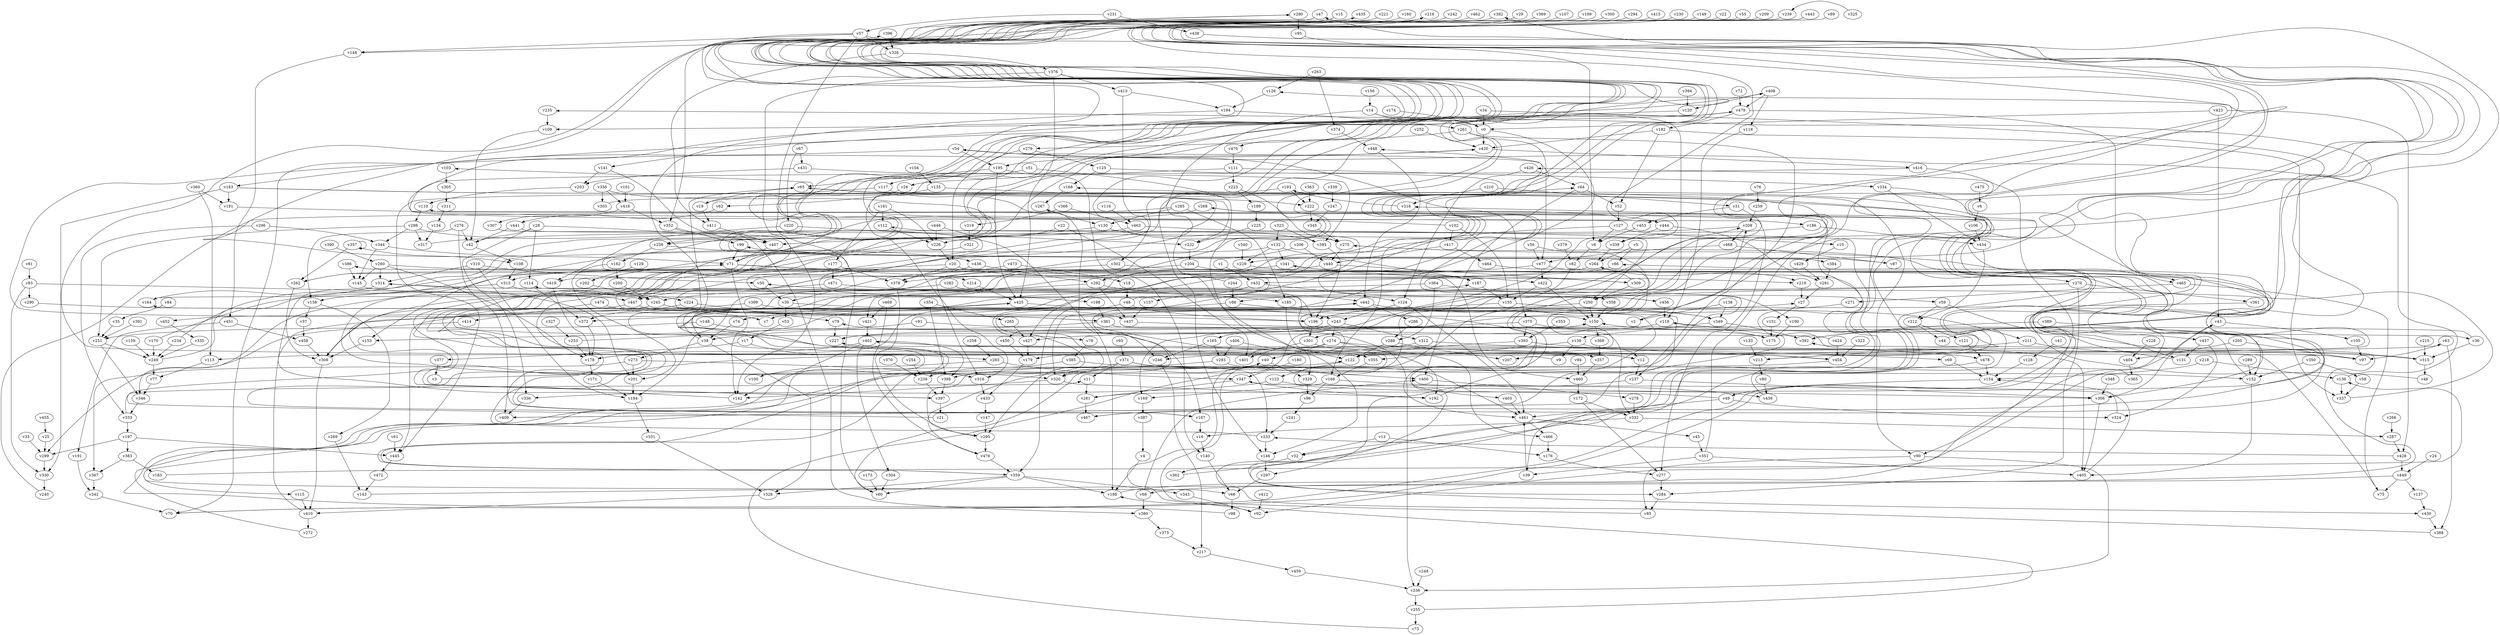 // Benchmark game 710 - 480 vertices
// time_bound: 192
// targets: v464
digraph G {
    v0 [name="v0", player=1];
    v1 [name="v1", player=0];
    v2 [name="v2", player=1];
    v3 [name="v3", player=1];
    v4 [name="v4", player=1];
    v5 [name="v5", player=0];
    v6 [name="v6", player=1];
    v7 [name="v7", player=0];
    v8 [name="v8", player=0];
    v9 [name="v9", player=0];
    v10 [name="v10", player=0];
    v11 [name="v11", player=0];
    v12 [name="v12", player=0];
    v13 [name="v13", player=0];
    v14 [name="v14", player=0];
    v15 [name="v15", player=0];
    v16 [name="v16", player=1];
    v17 [name="v17", player=0];
    v18 [name="v18", player=1];
    v19 [name="v19", player=0];
    v20 [name="v20", player=1];
    v21 [name="v21", player=0];
    v22 [name="v22", player=1];
    v23 [name="v23", player=0];
    v24 [name="v24", player=0];
    v25 [name="v25", player=0];
    v26 [name="v26", player=0];
    v27 [name="v27", player=0];
    v28 [name="v28", player=0];
    v29 [name="v29", player=1];
    v30 [name="v30", player=1];
    v31 [name="v31", player=0];
    v32 [name="v32", player=0];
    v33 [name="v33", player=1];
    v34 [name="v34", player=0];
    v35 [name="v35", player=0];
    v36 [name="v36", player=1];
    v37 [name="v37", player=0];
    v38 [name="v38", player=0];
    v39 [name="v39", player=0];
    v40 [name="v40", player=0];
    v41 [name="v41", player=0];
    v42 [name="v42", player=1];
    v43 [name="v43", player=1];
    v44 [name="v44", player=0];
    v45 [name="v45", player=1];
    v46 [name="v46", player=0];
    v47 [name="v47", player=0];
    v48 [name="v48", player=0];
    v49 [name="v49", player=1];
    v50 [name="v50", player=1];
    v51 [name="v51", player=1];
    v52 [name="v52", player=0];
    v53 [name="v53", player=0];
    v54 [name="v54", player=1];
    v55 [name="v55", player=1];
    v56 [name="v56", player=0];
    v57 [name="v57", player=1];
    v58 [name="v58", player=0];
    v59 [name="v59", player=1];
    v60 [name="v60", player=0];
    v61 [name="v61", player=0];
    v62 [name="v62", player=0];
    v63 [name="v63", player=0];
    v64 [name="v64", player=0];
    v65 [name="v65", player=1];
    v66 [name="v66", player=1];
    v67 [name="v67", player=1];
    v68 [name="v68", player=0];
    v69 [name="v69", player=1];
    v70 [name="v70", player=1];
    v71 [name="v71", player=0];
    v72 [name="v72", player=1];
    v73 [name="v73", player=1];
    v74 [name="v74", player=1];
    v75 [name="v75", player=1];
    v76 [name="v76", player=1];
    v77 [name="v77", player=1];
    v78 [name="v78", player=1];
    v79 [name="v79", player=1];
    v80 [name="v80", player=0];
    v81 [name="v81", player=0];
    v82 [name="v82", player=0];
    v83 [name="v83", player=0];
    v84 [name="v84", player=0];
    v85 [name="v85", player=0];
    v86 [name="v86", player=0];
    v87 [name="v87", player=1];
    v88 [name="v88", player=0];
    v89 [name="v89", player=1];
    v90 [name="v90", player=1];
    v91 [name="v91", player=0];
    v92 [name="v92", player=0];
    v93 [name="v93", player=0];
    v94 [name="v94", player=1];
    v95 [name="v95", player=1];
    v96 [name="v96", player=0];
    v97 [name="v97", player=1];
    v98 [name="v98", player=0];
    v99 [name="v99", player=1];
    v100 [name="v100", player=0];
    v101 [name="v101", player=1];
    v102 [name="v102", player=0];
    v103 [name="v103", player=0];
    v104 [name="v104", player=1];
    v105 [name="v105", player=0];
    v106 [name="v106", player=0];
    v107 [name="v107", player=0];
    v108 [name="v108", player=1];
    v109 [name="v109", player=0];
    v110 [name="v110", player=1];
    v111 [name="v111", player=1];
    v112 [name="v112", player=0];
    v113 [name="v113", player=1];
    v114 [name="v114", player=0];
    v115 [name="v115", player=1];
    v116 [name="v116", player=0];
    v117 [name="v117", player=0];
    v118 [name="v118", player=1];
    v119 [name="v119", player=1];
    v120 [name="v120", player=0];
    v121 [name="v121", player=0];
    v122 [name="v122", player=0];
    v123 [name="v123", player=0];
    v124 [name="v124", player=0];
    v125 [name="v125", player=1];
    v126 [name="v126", player=0];
    v127 [name="v127", player=0];
    v128 [name="v128", player=0];
    v129 [name="v129", player=0];
    v130 [name="v130", player=0];
    v131 [name="v131", player=1];
    v132 [name="v132", player=0];
    v133 [name="v133", player=0];
    v134 [name="v134", player=1];
    v135 [name="v135", player=1];
    v136 [name="v136", player=0];
    v137 [name="v137", player=1];
    v138 [name="v138", player=0];
    v139 [name="v139", player=1];
    v140 [name="v140", player=1];
    v141 [name="v141", player=0];
    v142 [name="v142", player=1];
    v143 [name="v143", player=0];
    v144 [name="v144", player=1];
    v145 [name="v145", player=0];
    v146 [name="v146", player=1];
    v147 [name="v147", player=1];
    v148 [name="v148", player=1];
    v149 [name="v149", player=0];
    v150 [name="v150", player=0];
    v151 [name="v151", player=0];
    v152 [name="v152", player=0];
    v153 [name="v153", player=0];
    v154 [name="v154", player=1];
    v155 [name="v155", player=0];
    v156 [name="v156", player=1];
    v157 [name="v157", player=1];
    v158 [name="v158", player=0];
    v159 [name="v159", player=0];
    v160 [name="v160", player=1];
    v161 [name="v161", player=0];
    v162 [name="v162", player=0];
    v163 [name="v163", player=0];
    v164 [name="v164", player=1];
    v165 [name="v165", player=0];
    v166 [name="v166", player=1];
    v167 [name="v167", player=0];
    v168 [name="v168", player=1];
    v169 [name="v169", player=0];
    v170 [name="v170", player=1];
    v171 [name="v171", player=1];
    v172 [name="v172", player=0];
    v173 [name="v173", player=1];
    v174 [name="v174", player=1];
    v175 [name="v175", player=1];
    v176 [name="v176", player=1];
    v177 [name="v177", player=0];
    v178 [name="v178", player=1];
    v179 [name="v179", player=1];
    v180 [name="v180", player=1];
    v181 [name="v181", player=1];
    v182 [name="v182", player=1];
    v183 [name="v183", player=1];
    v184 [name="v184", player=1];
    v185 [name="v185", player=0];
    v186 [name="v186", player=1];
    v187 [name="v187", player=0];
    v188 [name="v188", player=0];
    v189 [name="v189", player=0];
    v190 [name="v190", player=0];
    v191 [name="v191", player=0];
    v192 [name="v192", player=0];
    v193 [name="v193", player=1];
    v194 [name="v194", player=1];
    v195 [name="v195", player=0];
    v196 [name="v196", player=0];
    v197 [name="v197", player=0];
    v198 [name="v198", player=1];
    v199 [name="v199", player=1];
    v200 [name="v200", player=1];
    v201 [name="v201", player=0];
    v202 [name="v202", player=1];
    v203 [name="v203", player=1];
    v204 [name="v204", player=1];
    v205 [name="v205", player=0];
    v206 [name="v206", player=0];
    v207 [name="v207", player=1];
    v208 [name="v208", player=1];
    v209 [name="v209", player=1];
    v210 [name="v210", player=1];
    v211 [name="v211", player=1];
    v212 [name="v212", player=0];
    v213 [name="v213", player=1];
    v214 [name="v214", player=1];
    v215 [name="v215", player=0];
    v216 [name="v216", player=0];
    v217 [name="v217", player=0];
    v218 [name="v218", player=1];
    v219 [name="v219", player=1];
    v220 [name="v220", player=1];
    v221 [name="v221", player=1];
    v222 [name="v222", player=0];
    v223 [name="v223", player=0];
    v224 [name="v224", player=1];
    v225 [name="v225", player=0];
    v226 [name="v226", player=1];
    v227 [name="v227", player=1];
    v228 [name="v228", player=0];
    v229 [name="v229", player=0];
    v230 [name="v230", player=0];
    v231 [name="v231", player=0];
    v232 [name="v232", player=0];
    v233 [name="v233", player=1];
    v234 [name="v234", player=0];
    v235 [name="v235", player=1];
    v236 [name="v236", player=0];
    v237 [name="v237", player=0];
    v238 [name="v238", player=1];
    v239 [name="v239", player=0];
    v240 [name="v240", player=0];
    v241 [name="v241", player=0];
    v242 [name="v242", player=0];
    v243 [name="v243", player=1];
    v244 [name="v244", player=1];
    v245 [name="v245", player=0];
    v246 [name="v246", player=1];
    v247 [name="v247", player=1];
    v248 [name="v248", player=0];
    v249 [name="v249", player=1];
    v250 [name="v250", player=0];
    v251 [name="v251", player=1];
    v252 [name="v252", player=1];
    v253 [name="v253", player=0];
    v254 [name="v254", player=1];
    v255 [name="v255", player=1];
    v256 [name="v256", player=0];
    v257 [name="v257", player=1];
    v258 [name="v258", player=1];
    v259 [name="v259", player=0];
    v260 [name="v260", player=1];
    v261 [name="v261", player=1];
    v262 [name="v262", player=0];
    v263 [name="v263", player=1];
    v264 [name="v264", player=1];
    v265 [name="v265", player=1];
    v266 [name="v266", player=1];
    v267 [name="v267", player=1];
    v268 [name="v268", player=0];
    v269 [name="v269", player=1];
    v270 [name="v270", player=1];
    v271 [name="v271", player=1];
    v272 [name="v272", player=1];
    v273 [name="v273", player=1];
    v274 [name="v274", player=1];
    v275 [name="v275", player=0];
    v276 [name="v276", player=1];
    v277 [name="v277", player=1];
    v278 [name="v278", player=1];
    v279 [name="v279", player=0];
    v280 [name="v280", player=1];
    v281 [name="v281", player=1];
    v282 [name="v282", player=0];
    v283 [name="v283", player=0];
    v284 [name="v284", player=1];
    v285 [name="v285", player=1];
    v286 [name="v286", player=0];
    v287 [name="v287", player=0];
    v288 [name="v288", player=0];
    v289 [name="v289", player=1];
    v290 [name="v290", player=0];
    v291 [name="v291", player=0];
    v292 [name="v292", player=1];
    v293 [name="v293", player=1];
    v294 [name="v294", player=1];
    v295 [name="v295", player=0];
    v296 [name="v296", player=1];
    v297 [name="v297", player=0];
    v298 [name="v298", player=1];
    v299 [name="v299", player=1];
    v300 [name="v300", player=0];
    v301 [name="v301", player=1];
    v302 [name="v302", player=0];
    v303 [name="v303", player=0];
    v304 [name="v304", player=0];
    v305 [name="v305", player=0];
    v306 [name="v306", player=0];
    v307 [name="v307", player=1];
    v308 [name="v308", player=0];
    v309 [name="v309", player=1];
    v310 [name="v310", player=0];
    v311 [name="v311", player=1];
    v312 [name="v312", player=1];
    v313 [name="v313", player=1];
    v314 [name="v314", player=1];
    v315 [name="v315", player=1];
    v316 [name="v316", player=0];
    v317 [name="v317", player=0];
    v318 [name="v318", player=0];
    v319 [name="v319", player=0];
    v320 [name="v320", player=1];
    v321 [name="v321", player=0];
    v322 [name="v322", player=0];
    v323 [name="v323", player=0];
    v324 [name="v324", player=0];
    v325 [name="v325", player=1];
    v326 [name="v326", player=0];
    v327 [name="v327", player=0];
    v328 [name="v328", player=1];
    v329 [name="v329", player=0];
    v330 [name="v330", player=0];
    v331 [name="v331", player=1];
    v332 [name="v332", player=1];
    v333 [name="v333", player=1];
    v334 [name="v334", player=0];
    v335 [name="v335", player=1];
    v336 [name="v336", player=1];
    v337 [name="v337", player=1];
    v338 [name="v338", player=1];
    v339 [name="v339", player=1];
    v340 [name="v340", player=0];
    v341 [name="v341", player=0];
    v342 [name="v342", player=0];
    v343 [name="v343", player=0];
    v344 [name="v344", player=0];
    v345 [name="v345", player=1];
    v346 [name="v346", player=0];
    v347 [name="v347", player=1];
    v348 [name="v348", player=1];
    v349 [name="v349", player=0];
    v350 [name="v350", player=0];
    v351 [name="v351", player=0];
    v352 [name="v352", player=0];
    v353 [name="v353", player=0];
    v354 [name="v354", player=1];
    v355 [name="v355", player=0];
    v356 [name="v356", player=1];
    v357 [name="v357", player=1];
    v358 [name="v358", player=0];
    v359 [name="v359", player=1];
    v360 [name="v360", player=1];
    v361 [name="v361", player=1];
    v362 [name="v362", player=1];
    v363 [name="v363", player=0];
    v364 [name="v364", player=1];
    v365 [name="v365", player=1];
    v366 [name="v366", player=1];
    v367 [name="v367", player=0];
    v368 [name="v368", player=0];
    v369 [name="v369", player=1];
    v370 [name="v370", player=0];
    v371 [name="v371", player=0];
    v372 [name="v372", player=1];
    v373 [name="v373", player=0];
    v374 [name="v374", player=1];
    v375 [name="v375", player=0];
    v376 [name="v376", player=0];
    v377 [name="v377", player=0];
    v378 [name="v378", player=1];
    v379 [name="v379", player=1];
    v380 [name="v380", player=1];
    v381 [name="v381", player=0];
    v382 [name="v382", player=0];
    v383 [name="v383", player=1];
    v384 [name="v384", player=1];
    v385 [name="v385", player=0];
    v386 [name="v386", player=1];
    v387 [name="v387", player=1];
    v388 [name="v388", player=1];
    v389 [name="v389", player=1];
    v390 [name="v390", player=0];
    v391 [name="v391", player=1];
    v392 [name="v392", player=1];
    v393 [name="v393", player=0];
    v394 [name="v394", player=0];
    v395 [name="v395", player=1];
    v396 [name="v396", player=0];
    v397 [name="v397", player=1];
    v398 [name="v398", player=0];
    v399 [name="v399", player=0];
    v400 [name="v400", player=1];
    v401 [name="v401", player=1];
    v402 [name="v402", player=1];
    v403 [name="v403", player=1];
    v404 [name="v404", player=0];
    v405 [name="v405", player=0];
    v406 [name="v406", player=0];
    v407 [name="v407", player=0];
    v408 [name="v408", player=0];
    v409 [name="v409", player=0];
    v410 [name="v410", player=0];
    v411 [name="v411", player=0];
    v412 [name="v412", player=1];
    v413 [name="v413", player=1];
    v414 [name="v414", player=0];
    v415 [name="v415", player=1];
    v416 [name="v416", player=1];
    v417 [name="v417", player=1];
    v418 [name="v418", player=0];
    v419 [name="v419", player=1];
    v420 [name="v420", player=0];
    v421 [name="v421", player=1];
    v422 [name="v422", player=0];
    v423 [name="v423", player=0];
    v424 [name="v424", player=0];
    v425 [name="v425", player=0];
    v426 [name="v426", player=1];
    v427 [name="v427", player=1];
    v428 [name="v428", player=1];
    v429 [name="v429", player=0];
    v430 [name="v430", player=1];
    v431 [name="v431", player=1];
    v432 [name="v432", player=1];
    v433 [name="v433", player=1];
    v434 [name="v434", player=1];
    v435 [name="v435", player=0];
    v436 [name="v436", player=1];
    v437 [name="v437", player=1];
    v438 [name="v438", player=0];
    v439 [name="v439", player=1];
    v440 [name="v440", player=1];
    v441 [name="v441", player=1];
    v442 [name="v442", player=1];
    v443 [name="v443", player=0];
    v444 [name="v444", player=0];
    v445 [name="v445", player=1];
    v446 [name="v446", player=1];
    v447 [name="v447", player=0];
    v448 [name="v448", player=1];
    v449 [name="v449", player=1];
    v450 [name="v450", player=1];
    v451 [name="v451", player=1];
    v452 [name="v452", player=1];
    v453 [name="v453", player=0];
    v454 [name="v454", player=1];
    v455 [name="v455", player=0];
    v456 [name="v456", player=0];
    v457 [name="v457", player=0];
    v458 [name="v458", player=0];
    v459 [name="v459", player=1];
    v460 [name="v460", player=0];
    v461 [name="v461", player=1];
    v462 [name="v462", player=0];
    v463 [name="v463", player=0];
    v464 [name="v464", player=1, target=1];
    v465 [name="v465", player=1];
    v466 [name="v466", player=1];
    v467 [name="v467", player=1];
    v468 [name="v468", player=1];
    v469 [name="v469", player=1];
    v470 [name="v470", player=0];
    v471 [name="v471", player=1];
    v472 [name="v472", player=0];
    v473 [name="v473", player=0];
    v474 [name="v474", player=1];
    v475 [name="v475", player=1];
    v476 [name="v476", player=0];
    v477 [name="v477", player=1];
    v478 [name="v478", player=0];
    v479 [name="v479", player=1];

    v0 -> v454 [constraint="t mod 2 == 1"];
    v1 -> v432;
    v2 -> v208 [constraint="t mod 5 == 2"];
    v3 -> v114 [constraint="t < 10"];
    v4 -> v188;
    v5 -> v264;
    v6 -> v106;
    v7 -> v420 [constraint="t >= 3"];
    v8 -> v82;
    v9 -> v280 [constraint="t >= 1"];
    v10 -> v429;
    v11 -> v281;
    v12 -> v237;
    v13 -> v32;
    v14 -> v250;
    v15 -> v141 [constraint="t >= 1"];
    v16 -> v140;
    v17 -> v377;
    v18 -> v48;
    v19 -> v411;
    v20 -> v378 [constraint="t < 7"];
    v21 -> v425 [constraint="t >= 1"];
    v22 -> v196 [constraint="t >= 4"];
    v23 -> v401;
    v24 -> v449;
    v25 -> v299;
    v26 -> v316;
    v27 -> v151;
    v28 -> v42;
    v29 -> v470 [constraint="t >= 4"];
    v30 -> v409 [constraint="t >= 3"];
    v31 -> v453;
    v32 -> v362;
    v33 -> v299;
    v34 -> v306 [constraint="t >= 4"];
    v35 -> v251;
    v36 -> v450 [constraint="t >= 5"];
    v37 -> v458;
    v38 -> v273;
    v39 -> v461;
    v40 -> v329;
    v41 -> v128;
    v42 -> v108;
    v43 -> v306;
    v44 -> v47 [constraint="t >= 3"];
    v45 -> v351;
    v46 -> v168 [constraint="t mod 3 == 2"];
    v47 -> v186 [constraint="t < 7"];
    v48 -> v386 [constraint="t < 10"];
    v49 -> v126 [constraint="t >= 1"];
    v50 -> v30;
    v51 -> v122;
    v52 -> v127;
    v53 -> v17;
    v54 -> v375;
    v55 -> v196 [constraint="t >= 4"];
    v56 -> v403 [constraint="t < 8"];
    v57 -> v326;
    v58 -> v337;
    v59 -> v70 [constraint="t >= 5"];
    v60 -> v40 [constraint="t >= 5"];
    v61 -> v445;
    v62 -> v441;
    v63 -> v97;
    v64 -> v400;
    v65 -> v19;
    v66 -> v98;
    v67 -> v431;
    v68 -> v400;
    v69 -> v154;
    v70 -> v275 [constraint="t < 12"];
    v71 -> v142;
    v72 -> v479;
    v73 -> v150 [constraint="t mod 2 == 0"];
    v74 -> v38;
    v75 -> v402 [constraint="t < 10"];
    v76 -> v259;
    v77 -> v346;
    v78 -> v385;
    v79 -> v227;
    v80 -> v439;
    v81 -> v83;
    v82 -> v227 [constraint="t >= 5"];
    v83 -> v447;
    v84 -> v35;
    v85 -> v208 [constraint="t mod 5 == 0"];
    v86 -> v115 [constraint="t mod 2 == 1"];
    v87 -> v99 [constraint="t mod 3 == 2"];
    v88 -> v349;
    v89 -> v92 [constraint="t < 14"];
    v90 -> v236;
    v91 -> v236;
    v92 -> v188 [constraint="t mod 3 == 2"];
    v93 -> v371;
    v94 -> v460;
    v95 -> v229 [constraint="t mod 2 == 1"];
    v96 -> v241;
    v97 -> v268 [constraint="t >= 4"];
    v98 -> v479 [constraint="t mod 4 == 1"];
    v99 -> v71;
    v100 -> v122 [constraint="t < 12"];
    v101 -> v418;
    v102 -> v216 [constraint="t >= 5"];
    v103 -> v305;
    v104 -> v135;
    v105 -> v97;
    v106 -> v434;
    v107 -> v447 [constraint="t >= 4"];
    v108 -> v313;
    v109 -> v42;
    v110 -> v298;
    v111 -> v26;
    v112 -> v226;
    v113 -> v77;
    v114 -> v372;
    v115 -> v410;
    v116 -> v463;
    v117 -> v19;
    v118 -> v119;
    v119 -> v457;
    v120 -> v163 [constraint="t < 7"];
    v121 -> v478;
    v122 -> v426 [constraint="t < 7"];
    v123 -> v306;
    v124 -> v461;
    v125 -> v456 [constraint="t mod 5 == 0"];
    v126 -> v194;
    v127 -> v10;
    v128 -> v154;
    v129 -> v202;
    v130 -> v407;
    v131 -> v267 [constraint="t mod 2 == 1"];
    v132 -> v341;
    v133 -> v213;
    v134 -> v317;
    v135 -> v232;
    v136 -> v54 [constraint="t >= 2"];
    v137 -> v430;
    v138 -> v349;
    v139 -> v405;
    v140 -> v66;
    v141 -> v407;
    v142 -> v27 [constraint="t >= 5"];
    v143 -> v392 [constraint="t mod 4 == 3"];
    v144 -> v451;
    v145 -> v190 [constraint="t >= 3"];
    v146 -> v297;
    v147 -> v295;
    v148 -> v251;
    v149 -> v246 [constraint="t < 13"];
    v150 -> v368;
    v151 -> v175;
    v152 -> v341 [constraint="t < 5"];
    v153 -> v308;
    v154 -> v49;
    v155 -> v320;
    v156 -> v14;
    v157 -> v437;
    v158 -> v269;
    v159 -> v249;
    v160 -> v384 [constraint="t mod 3 == 1"];
    v161 -> v177;
    v162 -> v200;
    v163 -> v39 [constraint="t < 5"];
    v164 -> v264 [constraint="t >= 1"];
    v165 -> v293;
    v166 -> v439;
    v167 -> v16;
    v168 -> v267;
    v169 -> v387;
    v170 -> v187 [constraint="t < 15"];
    v171 -> v184;
    v172 -> v277;
    v173 -> v60;
    v174 -> v0;
    v175 -> v79 [constraint="t mod 3 == 2"];
    v176 -> v277;
    v177 -> v378;
    v178 -> v171;
    v179 -> v433;
    v180 -> v347;
    v181 -> v213 [constraint="t mod 3 == 2"];
    v182 -> v337;
    v183 -> v136 [constraint="t < 9"];
    v184 -> v331;
    v185 -> v355;
    v186 -> v338;
    v187 -> v155;
    v188 -> v43 [constraint="t >= 2"];
    v189 -> v225;
    v190 -> v175;
    v191 -> v342;
    v192 -> v164 [constraint="t >= 4"];
    v193 -> v222;
    v194 -> v261;
    v195 -> v140;
    v196 -> v301;
    v197 -> v299;
    v198 -> v381;
    v199 -> v478 [constraint="t >= 3"];
    v200 -> v245;
    v201 -> v184;
    v202 -> v245;
    v203 -> v110;
    v204 -> v316;
    v205 -> v97;
    v206 -> v12 [constraint="t >= 3"];
    v207 -> v235 [constraint="t >= 5"];
    v208 -> v167 [constraint="t < 9"];
    v209 -> v461 [constraint="t >= 4"];
    v210 -> v31;
    v211 -> v207;
    v212 -> v121;
    v213 -> v80;
    v214 -> v425;
    v215 -> v315;
    v216 -> v275 [constraint="t >= 2"];
    v217 -> v459;
    v218 -> v136;
    v219 -> v27;
    v220 -> v419;
    v221 -> v346 [constraint="t mod 2 == 1"];
    v222 -> v345;
    v223 -> v189;
    v224 -> v372;
    v225 -> v232;
    v226 -> v20;
    v227 -> v110 [constraint="t mod 5 == 1"];
    v228 -> v404;
    v229 -> v467 [constraint="t >= 2"];
    v230 -> v359 [constraint="t < 9"];
    v231 -> v57;
    v232 -> v204;
    v233 -> v63 [constraint="t >= 4"];
    v234 -> v280 [constraint="t mod 3 == 1"];
    v235 -> v109;
    v236 -> v255;
    v237 -> v306;
    v238 -> v397;
    v239 -> v430 [constraint="t < 5"];
    v240 -> v396 [constraint="t >= 1"];
    v241 -> v233;
    v242 -> v320 [constraint="t >= 3"];
    v243 -> v312;
    v244 -> v262 [constraint="t < 15"];
    v245 -> v452;
    v246 -> v217;
    v247 -> v345;
    v248 -> v236;
    v249 -> v103 [constraint="t >= 2"];
    v250 -> v295 [constraint="t >= 1"];
    v251 -> v249;
    v252 -> v420;
    v253 -> v448 [constraint="t < 9"];
    v254 -> v238;
    v255 -> v227 [constraint="t < 5"];
    v256 -> v358 [constraint="t mod 5 == 0"];
    v257 -> v460;
    v258 -> v283;
    v259 -> v208;
    v260 -> v32 [constraint="t mod 2 == 0"];
    v261 -> v237;
    v262 -> v308;
    v263 -> v126;
    v264 -> v219;
    v265 -> v427;
    v266 -> v287;
    v267 -> v130;
    v268 -> v444;
    v269 -> v143;
    v270 -> v88 [constraint="t < 5"];
    v271 -> v301 [constraint="t mod 5 == 1"];
    v272 -> v442 [constraint="t >= 4"];
    v273 -> v367;
    v274 -> v192;
    v275 -> v440;
    v276 -> v42;
    v277 -> v284;
    v278 -> v332;
    v279 -> v20;
    v280 -> v95;
    v281 -> v467;
    v282 -> v245;
    v283 -> v100;
    v284 -> v85;
    v285 -> v436 [constraint="t mod 3 == 2"];
    v286 -> v288;
    v287 -> v428;
    v288 -> v207;
    v289 -> v152;
    v290 -> v284 [constraint="t >= 5"];
    v291 -> v27;
    v292 -> v442;
    v293 -> v400;
    v294 -> v372 [constraint="t < 8"];
    v295 -> v476;
    v296 -> v333;
    v297 -> v66;
    v298 -> v188;
    v299 -> v330;
    v300 -> v144 [constraint="t >= 3"];
    v301 -> v466;
    v302 -> v270;
    v303 -> v64 [constraint="t mod 3 == 0"];
    v304 -> v60;
    v305 -> v311;
    v306 -> v405;
    v307 -> v419 [constraint="t mod 3 == 1"];
    v308 -> v410;
    v309 -> v262 [constraint="t mod 2 == 1"];
    v310 -> v314;
    v311 -> v134;
    v312 -> v69;
    v313 -> v224;
    v314 -> v164;
    v315 -> v318 [constraint="t mod 2 == 1"];
    v316 -> v433;
    v317 -> v382 [constraint="t < 15"];
    v318 -> v193 [constraint="t >= 5"];
    v319 -> v321;
    v320 -> v142;
    v321 -> v219 [constraint="t < 11"];
    v322 -> v454;
    v323 -> v132;
    v324 -> v154;
    v325 -> v239 [constraint="t < 8"];
    v326 -> v376;
    v327 -> v253;
    v328 -> v410;
    v329 -> v96;
    v330 -> v240;
    v331 -> v328;
    v332 -> v287;
    v333 -> v11 [constraint="t mod 2 == 0"];
    v334 -> v36 [constraint="t mod 5 == 3"];
    v335 -> v249;
    v336 -> v409;
    v337 -> v50 [constraint="t >= 2"];
    v338 -> v264;
    v339 -> v247;
    v340 -> v229;
    v341 -> v422;
    v342 -> v70;
    v343 -> v92;
    v344 -> v145;
    v345 -> v275;
    v346 -> v333;
    v347 -> v192;
    v348 -> v306;
    v349 -> v139;
    v350 -> v152;
    v351 -> v405;
    v352 -> v99;
    v353 -> v393;
    v354 -> v265;
    v355 -> v166;
    v356 -> v257 [constraint="t < 15"];
    v357 -> v357 [constraint="t < 11"];
    v358 -> v150;
    v359 -> v442 [constraint="t >= 1"];
    v360 -> v113;
    v361 -> v78 [constraint="t mod 3 == 1"];
    v362 -> v65 [constraint="t mod 4 == 1"];
    v363 -> v222;
    v364 -> v288;
    v365 -> v320 [constraint="t >= 2"];
    v366 -> v463;
    v367 -> v342;
    v368 -> v257;
    v369 -> v381 [constraint="t mod 5 == 0"];
    v370 -> v238;
    v371 -> v152;
    v372 -> v178;
    v373 -> v217;
    v374 -> v448;
    v375 -> v393;
    v376 -> v198 [constraint="t >= 3"];
    v377 -> v3;
    v378 -> v295;
    v379 -> v82;
    v380 -> v373;
    v381 -> v38;
    v382 -> v167 [constraint="t < 10"];
    v383 -> v183;
    v384 -> v435 [constraint="t mod 5 == 2"];
    v385 -> v233;
    v386 -> v145;
    v387 -> v4;
    v388 -> v112 [constraint="t >= 5"];
    v389 -> v392;
    v390 -> v260;
    v391 -> v251;
    v392 -> v86 [constraint="t mod 2 == 0"];
    v393 -> v454;
    v394 -> v120;
    v395 -> v196;
    v396 -> v326;
    v397 -> v408 [constraint="t mod 3 == 2"];
    v398 -> v397;
    v399 -> v445;
    v400 -> v278;
    v401 -> v12 [constraint="t >= 2"];
    v402 -> v142;
    v403 -> v461;
    v404 -> v365;
    v405 -> v347 [constraint="t < 8"];
    v406 -> v146;
    v407 -> v71;
    v408 -> v118;
    v409 -> v119 [constraint="t mod 3 == 2"];
    v410 -> v272;
    v411 -> v407;
    v412 -> v92;
    v413 -> v302;
    v414 -> v299 [constraint="t mod 5 == 3"];
    v415 -> v178 [constraint="t < 13"];
    v416 -> v444 [constraint="t mod 2 == 0"];
    v417 -> v464;
    v418 -> v352;
    v419 -> v178;
    v420 -> v416;
    v421 -> v402;
    v422 -> v150;
    v423 -> v428;
    v424 -> v314 [constraint="t >= 5"];
    v425 -> v74;
    v426 -> v64;
    v427 -> v179;
    v428 -> v233 [constraint="t >= 2"];
    v429 -> v291;
    v430 -> v388;
    v431 -> v203;
    v432 -> v124;
    v433 -> v147;
    v434 -> v212;
    v435 -> v256 [constraint="t mod 5 == 2"];
    v436 -> v30;
    v437 -> v213 [constraint="t >= 3"];
    v438 -> v281 [constraint="t mod 3 == 0"];
    v439 -> v275 [constraint="t >= 2"];
    v440 -> v309;
    v441 -> v167 [constraint="t < 9"];
    v442 -> v349 [constraint="t >= 4"];
    v443 -> v213 [constraint="t >= 5"];
    v444 -> v338;
    v445 -> v472;
    v446 -> v150 [constraint="t mod 2 == 1"];
    v447 -> v381;
    v448 -> v442;
    v449 -> v68;
    v450 -> v179;
    v451 -> v458;
    v452 -> v335;
    v453 -> v8;
    v454 -> v476 [constraint="t >= 2"];
    v455 -> v25;
    v456 -> v54 [constraint="t < 15"];
    v457 -> v131;
    v458 -> v308;
    v459 -> v236;
    v460 -> v172;
    v461 -> v466;
    v462 -> v397 [constraint="t >= 1"];
    v463 -> v250;
    v464 -> v131 [constraint="t >= 4"];
    v465 -> v271;
    v466 -> v176;
    v467 -> v150 [constraint="t < 8"];
    v468 -> v477;
    v469 -> v421;
    v470 -> v111;
    v471 -> v308;
    v472 -> v143;
    v473 -> v18;
    v474 -> v7;
    v475 -> v6;
    v476 -> v359;
    v477 -> v465;
    v478 -> v66 [constraint="t >= 1"];
    v479 -> v465;
    v195 -> v425;
    v43 -> v105;
    v474 -> v414;
    v292 -> v421;
    v136 -> v337;
    v59 -> v212;
    v449 -> v137;
    v282 -> v196;
    v124 -> v243;
    v371 -> v461;
    v152 -> v405;
    v256 -> v162;
    v68 -> v380;
    v413 -> v194;
    v250 -> v150;
    v456 -> v119;
    v139 -> v355;
    v255 -> v73;
    v170 -> v249;
    v49 -> v461;
    v310 -> v50;
    v347 -> v281;
    v416 -> v90;
    v425 -> v243;
    v197 -> v383;
    v127 -> v8;
    v48 -> v196;
    v364 -> v184;
    v478 -> v154;
    v270 -> v361;
    v166 -> v96;
    v260 -> v314;
    v117 -> v246;
    v273 -> v201;
    v161 -> v112;
    v313 -> v158;
    v23 -> v226;
    v182 -> v420;
    v420 -> v195;
    v417 -> v440;
    v423 -> v43;
    v30 -> v53;
    v364 -> v59;
    v28 -> v336;
    v376 -> v425;
    v351 -> v39;
    v381 -> v332;
    v132 -> v187;
    v57 -> v144;
    v479 -> v109;
    v451 -> v191;
    v385 -> v238;
    v465 -> v75;
    v357 -> v108;
    v418 -> v307;
    v352 -> v380;
    v447 -> v308;
    v312 -> v179;
    v283 -> v347;
    v102 -> v417;
    v177 -> v471;
    v273 -> v316;
    v67 -> v220;
    v461 -> v45;
    v14 -> v146;
    v426 -> v124;
    v296 -> v344;
    v442 -> v286;
    v326 -> v411;
    v210 -> v318;
    v263 -> v374;
    v341 -> v292;
    v165 -> v246;
    v49 -> v324;
    v298 -> v251;
    v359 -> v188;
    v162 -> v201;
    v302 -> v153;
    v17 -> v283;
    v356 -> v418;
    v155 -> v211;
    v197 -> v445;
    v375 -> v175;
    v88 -> v7;
    v309 -> v250;
    v158 -> v37;
    v102 -> v155;
    v220 -> v232;
    v0 -> v420;
    v148 -> v167;
    v293 -> v398;
    v469 -> v476;
    v253 -> v178;
    v334 -> v434;
    v83 -> v330;
    v127 -> v166;
    v204 -> v309;
    v65 -> v329;
    v91 -> v153;
    v349 -> v392;
    v234 -> v249;
    v279 -> v125;
    v444 -> v291;
    v244 -> v88;
    v249 -> v77;
    v457 -> v324;
    v288 -> v122;
    v371 -> v295;
    v54 -> v70;
    v38 -> v328;
    v119 -> v427;
    v90 -> v85;
    v14 -> v0;
    v20 -> v313;
    v323 -> v395;
    v206 -> v440;
    v57 -> v60;
    v223 -> v275;
    v408 -> v479;
    v57 -> v352;
    v356 -> v303;
    v344 -> v71;
    v471 -> v185;
    v408 -> v120;
    v260 -> v145;
    v34 -> v0;
    v71 -> v460;
    v193 -> v445;
    v251 -> v346;
    v441 -> v42;
    v205 -> v404;
    v163 -> v181;
    v125 -> v168;
    v424 -> v454;
    v13 -> v176;
    v473 -> v378;
    v333 -> v197;
    v237 -> v297;
    v211 -> v97;
    v122 -> v123;
    v243 -> v165;
    v276 -> v158;
    v371 -> v11;
    v172 -> v332;
    v463 -> v256;
    v208 -> v468;
    v31 -> v277;
    v440 -> v427;
    v270 -> v284;
    v432 -> v157;
    v351 -> v65;
    v224 -> v79;
    v477 -> v378;
    v182 -> v52;
    v135 -> v62;
    v431 -> v395;
    v261 -> v477;
    v243 -> v274;
    v111 -> v334;
    v389 -> v152;
    v436 -> v292;
    v477 -> v422;
    v357 -> v262;
    v402 -> v398;
    v161 -> v226;
    v141 -> v203;
    v218 -> v154;
    v359 -> v343;
    v354 -> v398;
    v270 -> v250;
    v28 -> v114;
    v276 -> v409;
    v63 -> v388;
    v285 -> v185;
    v64 -> v52;
    v298 -> v344;
    v479 -> v182;
    v5 -> v86;
    v274 -> v113;
    v54 -> v195;
    v314 -> v201;
    v20 -> v187;
    v261 -> v279;
    v292 -> v437;
    v366 -> v319;
    v57 -> v8;
    v71 -> v214;
    v406 -> v293;
    v245 -> v196;
    v350 -> v58;
    v194 -> v38;
    v36 -> v315;
    v384 -> v291;
    v212 -> v44;
    v51 -> v117;
    v139 -> v9;
    v166 -> v169;
    v428 -> v449;
    v399 -> v437;
    v56 -> v477;
    v195 -> v65;
    v132 -> v229;
    v320 -> v192;
    v193 -> v90;
    v138 -> v2;
    v402 -> v304;
    v332 -> v16;
    v376 -> v413;
    v132 -> v447;
    v410 -> v71;
    v28 -> v407;
    v233 -> v146;
    v422 -> v155;
    v38 -> v65;
    v359 -> v60;
    v264 -> v432;
    v231 -> v438;
    v298 -> v317;
    v40 -> v320;
    v310 -> v184;
    v315 -> v46;
    v111 -> v223;
    v260 -> v178;
    v163 -> v222;
    v268 -> v71;
    v446 -> v226;
    v423 -> v0;
    v397 -> v21;
    v375 -> v169;
    v359 -> v328;
    v163 -> v330;
    v402 -> v178;
    v83 -> v290;
    v468 -> v87;
    v274 -> v40;
    v123 -> v336;
    v360 -> v181;
    v449 -> v75;
    v376 -> v142;
    v393 -> v122;
    v48 -> v359;
    v301 -> v401;
    v285 -> v130;
    v130 -> v395;
    v186 -> v434;
    v383 -> v367;
    v274 -> v315;
    v402 -> v12;
}
